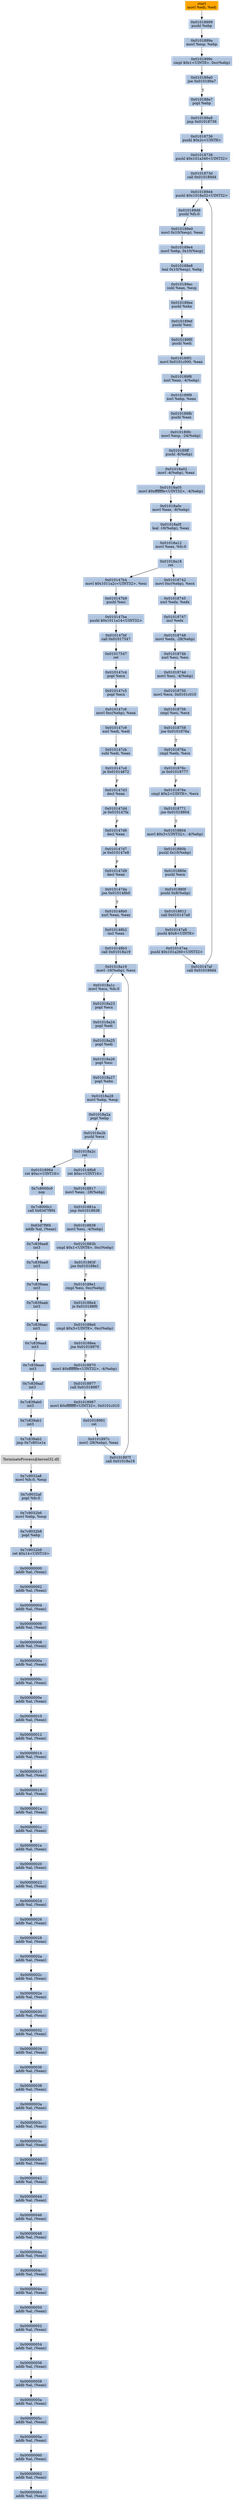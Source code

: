 digraph G {
node[shape=rectangle,style=filled,fillcolor=lightsteelblue,color=lightsteelblue]
bgcolor="transparent"
a0x01018997movl_edi_edi[label="start\nmovl %edi, %edi",color="lightgrey",fillcolor="orange"];
a0x01018999pushl_ebp[label="0x01018999\npushl %ebp"];
a0x0101899amovl_esp_ebp[label="0x0101899a\nmovl %esp, %ebp"];
a0x0101899ccmpl_0x1UINT8_0xcebp_[label="0x0101899c\ncmpl $0x1<UINT8>, 0xc(%ebp)"];
a0x010189a0jne_0x010189a7[label="0x010189a0\njne 0x010189a7"];
a0x010189a7popl_ebp[label="0x010189a7\npopl %ebp"];
a0x010189a8jmp_0x01018736[label="0x010189a8\njmp 0x01018736"];
a0x01018736pushl_0x2cUINT8[label="0x01018736\npushl $0x2c<UINT8>"];
a0x01018738pushl_0x101a340UINT32[label="0x01018738\npushl $0x101a340<UINT32>"];
a0x0101873dcall_0x010189d4[label="0x0101873d\ncall 0x010189d4"];
a0x010189d4pushl_0x1018a32UINT32[label="0x010189d4\npushl $0x1018a32<UINT32>"];
a0x010189d9pushl_fs_0[label="0x010189d9\npushl %fs:0"];
a0x010189e0movl_0x10esp__eax[label="0x010189e0\nmovl 0x10(%esp), %eax"];
a0x010189e4movl_ebp_0x10esp_[label="0x010189e4\nmovl %ebp, 0x10(%esp)"];
a0x010189e8leal_0x10esp__ebp[label="0x010189e8\nleal 0x10(%esp), %ebp"];
a0x010189ecsubl_eax_esp[label="0x010189ec\nsubl %eax, %esp"];
a0x010189eepushl_ebx[label="0x010189ee\npushl %ebx"];
a0x010189efpushl_esi[label="0x010189ef\npushl %esi"];
a0x010189f0pushl_edi[label="0x010189f0\npushl %edi"];
a0x010189f1movl_0x0101c000_eax[label="0x010189f1\nmovl 0x0101c000, %eax"];
a0x010189f6xorl_eax__4ebp_[label="0x010189f6\nxorl %eax, -4(%ebp)"];
a0x010189f9xorl_ebp_eax[label="0x010189f9\nxorl %ebp, %eax"];
a0x010189fbpushl_eax[label="0x010189fb\npushl %eax"];
a0x010189fcmovl_esp__24ebp_[label="0x010189fc\nmovl %esp, -24(%ebp)"];
a0x010189ffpushl__8ebp_[label="0x010189ff\npushl -8(%ebp)"];
a0x01018a02movl__4ebp__eax[label="0x01018a02\nmovl -4(%ebp), %eax"];
a0x01018a05movl_0xfffffffeUINT32__4ebp_[label="0x01018a05\nmovl $0xfffffffe<UINT32>, -4(%ebp)"];
a0x01018a0cmovl_eax__8ebp_[label="0x01018a0c\nmovl %eax, -8(%ebp)"];
a0x01018a0fleal__16ebp__eax[label="0x01018a0f\nleal -16(%ebp), %eax"];
a0x01018a12movl_eax_fs_0[label="0x01018a12\nmovl %eax, %fs:0"];
a0x01018a18ret[label="0x01018a18\nret"];
a0x01018742movl_0xcebp__ecx[label="0x01018742\nmovl 0xc(%ebp), %ecx"];
a0x01018745xorl_edx_edx[label="0x01018745\nxorl %edx, %edx"];
a0x01018747incl_edx[label="0x01018747\nincl %edx"];
a0x01018748movl_edx__28ebp_[label="0x01018748\nmovl %edx, -28(%ebp)"];
a0x0101874bxorl_esi_esi[label="0x0101874b\nxorl %esi, %esi"];
a0x0101874dmovl_esi__4ebp_[label="0x0101874d\nmovl %esi, -4(%ebp)"];
a0x01018750movl_ecx_0x0101c010[label="0x01018750\nmovl %ecx, 0x0101c010"];
a0x01018756cmpl_esi_ecx[label="0x01018756\ncmpl %esi, %ecx"];
a0x01018758jne_0x0101876a[label="0x01018758\njne 0x0101876a"];
a0x0101876acmpl_edx_ecx[label="0x0101876a\ncmpl %edx, %ecx"];
a0x0101876cje_0x01018777[label="0x0101876c\nje 0x01018777"];
a0x0101876ecmpl_0x2UINT8_ecx[label="0x0101876e\ncmpl $0x2<UINT8>, %ecx"];
a0x01018771jne_0x01018804[label="0x01018771\njne 0x01018804"];
a0x01018804movl_0x3UINT32__4ebp_[label="0x01018804\nmovl $0x3<UINT32>, -4(%ebp)"];
a0x0101880bpushl_0x10ebp_[label="0x0101880b\npushl 0x10(%ebp)"];
a0x0101880epushl_ecx[label="0x0101880e\npushl %ecx"];
a0x0101880fpushl_0x8ebp_[label="0x0101880f\npushl 0x8(%ebp)"];
a0x01018812call_0x010147a8[label="0x01018812\ncall 0x010147a8"];
a0x010147a8pushl_0x8UINT8[label="0x010147a8\npushl $0x8<UINT8>"];
a0x010147aapushl_0x101a260UINT32[label="0x010147aa\npushl $0x101a260<UINT32>"];
a0x010147afcall_0x010189d4[label="0x010147af\ncall 0x010189d4"];
a0x010147b4movl_0x1011a2cUINT32_esi[label="0x010147b4\nmovl $0x1011a2c<UINT32>, %esi"];
a0x010147b9pushl_esi[label="0x010147b9\npushl %esi"];
a0x010147bapushl_0x1011a14UINT32[label="0x010147ba\npushl $0x1011a14<UINT32>"];
a0x010147bfcall_0x01017547[label="0x010147bf\ncall 0x01017547"];
a0x01017547ret[label="0x01017547\nret"];
a0x010147c4popl_ecx[label="0x010147c4\npopl %ecx"];
a0x010147c5popl_ecx[label="0x010147c5\npopl %ecx"];
a0x010147c6movl_0xcebp__eax[label="0x010147c6\nmovl 0xc(%ebp), %eax"];
a0x010147c9xorl_edi_edi[label="0x010147c9\nxorl %edi, %edi"];
a0x010147cbsubl_edi_eax[label="0x010147cb\nsubl %edi, %eax"];
a0x010147cdje_0x01014872[label="0x010147cd\nje 0x01014872"];
a0x010147d3decl_eax[label="0x010147d3\ndecl %eax"];
a0x010147d4je_0x010147fa[label="0x010147d4\nje 0x010147fa"];
a0x010147d6decl_eax[label="0x010147d6\ndecl %eax"];
a0x010147d7je_0x010147e8[label="0x010147d7\nje 0x010147e8"];
a0x010147d9decl_eax[label="0x010147d9\ndecl %eax"];
a0x010147dajne_0x010148b0[label="0x010147da\njne 0x010148b0"];
a0x010148b0xorl_eax_eax[label="0x010148b0\nxorl %eax, %eax"];
a0x010148b2incl_eax[label="0x010148b2\nincl %eax"];
a0x010148b3call_0x01018a19[label="0x010148b3\ncall 0x01018a19"];
a0x01018a19movl__16ebp__ecx[label="0x01018a19\nmovl -16(%ebp), %ecx"];
a0x01018a1cmovl_ecx_fs_0[label="0x01018a1c\nmovl %ecx, %fs:0"];
a0x01018a23popl_ecx[label="0x01018a23\npopl %ecx"];
a0x01018a24popl_edi[label="0x01018a24\npopl %edi"];
a0x01018a25popl_edi[label="0x01018a25\npopl %edi"];
a0x01018a26popl_esi[label="0x01018a26\npopl %esi"];
a0x01018a27popl_ebx[label="0x01018a27\npopl %ebx"];
a0x01018a28movl_ebp_esp[label="0x01018a28\nmovl %ebp, %esp"];
a0x01018a2apopl_ebp[label="0x01018a2a\npopl %ebp"];
a0x01018a2bpushl_ecx[label="0x01018a2b\npushl %ecx"];
a0x01018a2cret[label="0x01018a2c\nret"];
a0x010148b8ret_0xcUINT16[label="0x010148b8\nret $0xc<UINT16>"];
a0x01018817movl_eax__28ebp_[label="0x01018817\nmovl %eax, -28(%ebp)"];
a0x0101881ajmp_0x01018838[label="0x0101881a\njmp 0x01018838"];
a0x01018838movl_esi__4ebp_[label="0x01018838\nmovl %esi, -4(%ebp)"];
a0x0101883bcmpl_0x1UINT8_0xcebp_[label="0x0101883b\ncmpl $0x1<UINT8>, 0xc(%ebp)"];
a0x0101883fjne_0x010188e1[label="0x0101883f\njne 0x010188e1"];
a0x010188e1cmpl_esi_0xcebp_[label="0x010188e1\ncmpl %esi, 0xc(%ebp)"];
a0x010188e4je_0x010188f0[label="0x010188e4\nje 0x010188f0"];
a0x010188e6cmpl_0x3UINT8_0xcebp_[label="0x010188e6\ncmpl $0x3<UINT8>, 0xc(%ebp)"];
a0x010188eajne_0x01018970[label="0x010188ea\njne 0x01018970"];
a0x01018970movl_0xfffffffeUINT32__4ebp_[label="0x01018970\nmovl $0xfffffffe<UINT32>, -4(%ebp)"];
a0x01018977call_0x01018987[label="0x01018977\ncall 0x01018987"];
a0x01018987movl_0xffffffffUINT32_0x0101c010[label="0x01018987\nmovl $0xffffffff<UINT32>, 0x0101c010"];
a0x01018991ret[label="0x01018991\nret"];
a0x0101897cmovl__28ebp__eax[label="0x0101897c\nmovl -28(%ebp), %eax"];
a0x0101897fcall_0x01018a19[label="0x0101897f\ncall 0x01018a19"];
a0x01018984ret_0xcUINT16[label="0x01018984\nret $0xc<UINT16>"];
a0x7c8000c0nop_[label="0x7c8000c0\nnop "];
a0x7c8000c1call_0x63d7f9f4[label="0x7c8000c1\ncall 0x63d7f9f4"];
a0x63d7f9f4addb_al_eax_[label="0x63d7f9f4\naddb %al, (%eax)"];
a0x7c839aa8int3_[label="0x7c839aa8\nint3 "];
a0x7c839aa9int3_[label="0x7c839aa9\nint3 "];
a0x7c839aaaint3_[label="0x7c839aaa\nint3 "];
a0x7c839aabint3_[label="0x7c839aab\nint3 "];
a0x7c839aacint3_[label="0x7c839aac\nint3 "];
a0x7c839aadint3_[label="0x7c839aad\nint3 "];
a0x7c839aaeint3_[label="0x7c839aae\nint3 "];
a0x7c839aafint3_[label="0x7c839aaf\nint3 "];
a0x7c839ab0int3_[label="0x7c839ab0\nint3 "];
a0x7c839ab1int3_[label="0x7c839ab1\nint3 "];
a0x7c839ab2jmp_0x7c801e1a[label="0x7c839ab2\njmp 0x7c801e1a"];
TerminateProcess_kernel32_dll[label="TerminateProcess@kernel32.dll",color="lightgrey",fillcolor="lightgrey"];
a0x7c9032a8movl_fs_0_esp[label="0x7c9032a8\nmovl %fs:0, %esp"];
a0x7c9032afpopl_fs_0[label="0x7c9032af\npopl %fs:0"];
a0x7c9032b6movl_ebp_esp[label="0x7c9032b6\nmovl %ebp, %esp"];
a0x7c9032b8popl_ebp[label="0x7c9032b8\npopl %ebp"];
a0x7c9032b9ret_0x14UINT16[label="0x7c9032b9\nret $0x14<UINT16>"];
a0x00000000addb_al_eax_[label="0x00000000\naddb %al, (%eax)"];
a0x00000002addb_al_eax_[label="0x00000002\naddb %al, (%eax)"];
a0x00000004addb_al_eax_[label="0x00000004\naddb %al, (%eax)"];
a0x00000006addb_al_eax_[label="0x00000006\naddb %al, (%eax)"];
a0x00000008addb_al_eax_[label="0x00000008\naddb %al, (%eax)"];
a0x0000000aaddb_al_eax_[label="0x0000000a\naddb %al, (%eax)"];
a0x0000000caddb_al_eax_[label="0x0000000c\naddb %al, (%eax)"];
a0x0000000eaddb_al_eax_[label="0x0000000e\naddb %al, (%eax)"];
a0x00000010addb_al_eax_[label="0x00000010\naddb %al, (%eax)"];
a0x00000012addb_al_eax_[label="0x00000012\naddb %al, (%eax)"];
a0x00000014addb_al_eax_[label="0x00000014\naddb %al, (%eax)"];
a0x00000016addb_al_eax_[label="0x00000016\naddb %al, (%eax)"];
a0x00000018addb_al_eax_[label="0x00000018\naddb %al, (%eax)"];
a0x0000001aaddb_al_eax_[label="0x0000001a\naddb %al, (%eax)"];
a0x0000001caddb_al_eax_[label="0x0000001c\naddb %al, (%eax)"];
a0x0000001eaddb_al_eax_[label="0x0000001e\naddb %al, (%eax)"];
a0x00000020addb_al_eax_[label="0x00000020\naddb %al, (%eax)"];
a0x00000022addb_al_eax_[label="0x00000022\naddb %al, (%eax)"];
a0x00000024addb_al_eax_[label="0x00000024\naddb %al, (%eax)"];
a0x00000026addb_al_eax_[label="0x00000026\naddb %al, (%eax)"];
a0x00000028addb_al_eax_[label="0x00000028\naddb %al, (%eax)"];
a0x0000002aaddb_al_eax_[label="0x0000002a\naddb %al, (%eax)"];
a0x0000002caddb_al_eax_[label="0x0000002c\naddb %al, (%eax)"];
a0x0000002eaddb_al_eax_[label="0x0000002e\naddb %al, (%eax)"];
a0x00000030addb_al_eax_[label="0x00000030\naddb %al, (%eax)"];
a0x00000032addb_al_eax_[label="0x00000032\naddb %al, (%eax)"];
a0x00000034addb_al_eax_[label="0x00000034\naddb %al, (%eax)"];
a0x00000036addb_al_eax_[label="0x00000036\naddb %al, (%eax)"];
a0x00000038addb_al_eax_[label="0x00000038\naddb %al, (%eax)"];
a0x0000003aaddb_al_eax_[label="0x0000003a\naddb %al, (%eax)"];
a0x0000003caddb_al_eax_[label="0x0000003c\naddb %al, (%eax)"];
a0x0000003eaddb_al_eax_[label="0x0000003e\naddb %al, (%eax)"];
a0x00000040addb_al_eax_[label="0x00000040\naddb %al, (%eax)"];
a0x00000042addb_al_eax_[label="0x00000042\naddb %al, (%eax)"];
a0x00000044addb_al_eax_[label="0x00000044\naddb %al, (%eax)"];
a0x00000046addb_al_eax_[label="0x00000046\naddb %al, (%eax)"];
a0x00000048addb_al_eax_[label="0x00000048\naddb %al, (%eax)"];
a0x0000004aaddb_al_eax_[label="0x0000004a\naddb %al, (%eax)"];
a0x0000004caddb_al_eax_[label="0x0000004c\naddb %al, (%eax)"];
a0x0000004eaddb_al_eax_[label="0x0000004e\naddb %al, (%eax)"];
a0x00000050addb_al_eax_[label="0x00000050\naddb %al, (%eax)"];
a0x00000052addb_al_eax_[label="0x00000052\naddb %al, (%eax)"];
a0x00000054addb_al_eax_[label="0x00000054\naddb %al, (%eax)"];
a0x00000056addb_al_eax_[label="0x00000056\naddb %al, (%eax)"];
a0x00000058addb_al_eax_[label="0x00000058\naddb %al, (%eax)"];
a0x0000005aaddb_al_eax_[label="0x0000005a\naddb %al, (%eax)"];
a0x0000005caddb_al_eax_[label="0x0000005c\naddb %al, (%eax)"];
a0x0000005eaddb_al_eax_[label="0x0000005e\naddb %al, (%eax)"];
a0x00000060addb_al_eax_[label="0x00000060\naddb %al, (%eax)"];
a0x00000062addb_al_eax_[label="0x00000062\naddb %al, (%eax)"];
a0x00000064addb_al_eax_[label="0x00000064\naddb %al, (%eax)"];
a0x01018997movl_edi_edi -> a0x01018999pushl_ebp [color="#000000"];
a0x01018999pushl_ebp -> a0x0101899amovl_esp_ebp [color="#000000"];
a0x0101899amovl_esp_ebp -> a0x0101899ccmpl_0x1UINT8_0xcebp_ [color="#000000"];
a0x0101899ccmpl_0x1UINT8_0xcebp_ -> a0x010189a0jne_0x010189a7 [color="#000000"];
a0x010189a0jne_0x010189a7 -> a0x010189a7popl_ebp [color="#000000",label="T"];
a0x010189a7popl_ebp -> a0x010189a8jmp_0x01018736 [color="#000000"];
a0x010189a8jmp_0x01018736 -> a0x01018736pushl_0x2cUINT8 [color="#000000"];
a0x01018736pushl_0x2cUINT8 -> a0x01018738pushl_0x101a340UINT32 [color="#000000"];
a0x01018738pushl_0x101a340UINT32 -> a0x0101873dcall_0x010189d4 [color="#000000"];
a0x0101873dcall_0x010189d4 -> a0x010189d4pushl_0x1018a32UINT32 [color="#000000"];
a0x010189d4pushl_0x1018a32UINT32 -> a0x010189d9pushl_fs_0 [color="#000000"];
a0x010189d9pushl_fs_0 -> a0x010189e0movl_0x10esp__eax [color="#000000"];
a0x010189e0movl_0x10esp__eax -> a0x010189e4movl_ebp_0x10esp_ [color="#000000"];
a0x010189e4movl_ebp_0x10esp_ -> a0x010189e8leal_0x10esp__ebp [color="#000000"];
a0x010189e8leal_0x10esp__ebp -> a0x010189ecsubl_eax_esp [color="#000000"];
a0x010189ecsubl_eax_esp -> a0x010189eepushl_ebx [color="#000000"];
a0x010189eepushl_ebx -> a0x010189efpushl_esi [color="#000000"];
a0x010189efpushl_esi -> a0x010189f0pushl_edi [color="#000000"];
a0x010189f0pushl_edi -> a0x010189f1movl_0x0101c000_eax [color="#000000"];
a0x010189f1movl_0x0101c000_eax -> a0x010189f6xorl_eax__4ebp_ [color="#000000"];
a0x010189f6xorl_eax__4ebp_ -> a0x010189f9xorl_ebp_eax [color="#000000"];
a0x010189f9xorl_ebp_eax -> a0x010189fbpushl_eax [color="#000000"];
a0x010189fbpushl_eax -> a0x010189fcmovl_esp__24ebp_ [color="#000000"];
a0x010189fcmovl_esp__24ebp_ -> a0x010189ffpushl__8ebp_ [color="#000000"];
a0x010189ffpushl__8ebp_ -> a0x01018a02movl__4ebp__eax [color="#000000"];
a0x01018a02movl__4ebp__eax -> a0x01018a05movl_0xfffffffeUINT32__4ebp_ [color="#000000"];
a0x01018a05movl_0xfffffffeUINT32__4ebp_ -> a0x01018a0cmovl_eax__8ebp_ [color="#000000"];
a0x01018a0cmovl_eax__8ebp_ -> a0x01018a0fleal__16ebp__eax [color="#000000"];
a0x01018a0fleal__16ebp__eax -> a0x01018a12movl_eax_fs_0 [color="#000000"];
a0x01018a12movl_eax_fs_0 -> a0x01018a18ret [color="#000000"];
a0x01018a18ret -> a0x01018742movl_0xcebp__ecx [color="#000000"];
a0x01018742movl_0xcebp__ecx -> a0x01018745xorl_edx_edx [color="#000000"];
a0x01018745xorl_edx_edx -> a0x01018747incl_edx [color="#000000"];
a0x01018747incl_edx -> a0x01018748movl_edx__28ebp_ [color="#000000"];
a0x01018748movl_edx__28ebp_ -> a0x0101874bxorl_esi_esi [color="#000000"];
a0x0101874bxorl_esi_esi -> a0x0101874dmovl_esi__4ebp_ [color="#000000"];
a0x0101874dmovl_esi__4ebp_ -> a0x01018750movl_ecx_0x0101c010 [color="#000000"];
a0x01018750movl_ecx_0x0101c010 -> a0x01018756cmpl_esi_ecx [color="#000000"];
a0x01018756cmpl_esi_ecx -> a0x01018758jne_0x0101876a [color="#000000"];
a0x01018758jne_0x0101876a -> a0x0101876acmpl_edx_ecx [color="#000000",label="T"];
a0x0101876acmpl_edx_ecx -> a0x0101876cje_0x01018777 [color="#000000"];
a0x0101876cje_0x01018777 -> a0x0101876ecmpl_0x2UINT8_ecx [color="#000000",label="F"];
a0x0101876ecmpl_0x2UINT8_ecx -> a0x01018771jne_0x01018804 [color="#000000"];
a0x01018771jne_0x01018804 -> a0x01018804movl_0x3UINT32__4ebp_ [color="#000000",label="T"];
a0x01018804movl_0x3UINT32__4ebp_ -> a0x0101880bpushl_0x10ebp_ [color="#000000"];
a0x0101880bpushl_0x10ebp_ -> a0x0101880epushl_ecx [color="#000000"];
a0x0101880epushl_ecx -> a0x0101880fpushl_0x8ebp_ [color="#000000"];
a0x0101880fpushl_0x8ebp_ -> a0x01018812call_0x010147a8 [color="#000000"];
a0x01018812call_0x010147a8 -> a0x010147a8pushl_0x8UINT8 [color="#000000"];
a0x010147a8pushl_0x8UINT8 -> a0x010147aapushl_0x101a260UINT32 [color="#000000"];
a0x010147aapushl_0x101a260UINT32 -> a0x010147afcall_0x010189d4 [color="#000000"];
a0x010147afcall_0x010189d4 -> a0x010189d4pushl_0x1018a32UINT32 [color="#000000"];
a0x01018a18ret -> a0x010147b4movl_0x1011a2cUINT32_esi [color="#000000"];
a0x010147b4movl_0x1011a2cUINT32_esi -> a0x010147b9pushl_esi [color="#000000"];
a0x010147b9pushl_esi -> a0x010147bapushl_0x1011a14UINT32 [color="#000000"];
a0x010147bapushl_0x1011a14UINT32 -> a0x010147bfcall_0x01017547 [color="#000000"];
a0x010147bfcall_0x01017547 -> a0x01017547ret [color="#000000"];
a0x01017547ret -> a0x010147c4popl_ecx [color="#000000"];
a0x010147c4popl_ecx -> a0x010147c5popl_ecx [color="#000000"];
a0x010147c5popl_ecx -> a0x010147c6movl_0xcebp__eax [color="#000000"];
a0x010147c6movl_0xcebp__eax -> a0x010147c9xorl_edi_edi [color="#000000"];
a0x010147c9xorl_edi_edi -> a0x010147cbsubl_edi_eax [color="#000000"];
a0x010147cbsubl_edi_eax -> a0x010147cdje_0x01014872 [color="#000000"];
a0x010147cdje_0x01014872 -> a0x010147d3decl_eax [color="#000000",label="F"];
a0x010147d3decl_eax -> a0x010147d4je_0x010147fa [color="#000000"];
a0x010147d4je_0x010147fa -> a0x010147d6decl_eax [color="#000000",label="F"];
a0x010147d6decl_eax -> a0x010147d7je_0x010147e8 [color="#000000"];
a0x010147d7je_0x010147e8 -> a0x010147d9decl_eax [color="#000000",label="F"];
a0x010147d9decl_eax -> a0x010147dajne_0x010148b0 [color="#000000"];
a0x010147dajne_0x010148b0 -> a0x010148b0xorl_eax_eax [color="#000000",label="T"];
a0x010148b0xorl_eax_eax -> a0x010148b2incl_eax [color="#000000"];
a0x010148b2incl_eax -> a0x010148b3call_0x01018a19 [color="#000000"];
a0x010148b3call_0x01018a19 -> a0x01018a19movl__16ebp__ecx [color="#000000"];
a0x01018a19movl__16ebp__ecx -> a0x01018a1cmovl_ecx_fs_0 [color="#000000"];
a0x01018a1cmovl_ecx_fs_0 -> a0x01018a23popl_ecx [color="#000000"];
a0x01018a23popl_ecx -> a0x01018a24popl_edi [color="#000000"];
a0x01018a24popl_edi -> a0x01018a25popl_edi [color="#000000"];
a0x01018a25popl_edi -> a0x01018a26popl_esi [color="#000000"];
a0x01018a26popl_esi -> a0x01018a27popl_ebx [color="#000000"];
a0x01018a27popl_ebx -> a0x01018a28movl_ebp_esp [color="#000000"];
a0x01018a28movl_ebp_esp -> a0x01018a2apopl_ebp [color="#000000"];
a0x01018a2apopl_ebp -> a0x01018a2bpushl_ecx [color="#000000"];
a0x01018a2bpushl_ecx -> a0x01018a2cret [color="#000000"];
a0x01018a2cret -> a0x010148b8ret_0xcUINT16 [color="#000000"];
a0x010148b8ret_0xcUINT16 -> a0x01018817movl_eax__28ebp_ [color="#000000"];
a0x01018817movl_eax__28ebp_ -> a0x0101881ajmp_0x01018838 [color="#000000"];
a0x0101881ajmp_0x01018838 -> a0x01018838movl_esi__4ebp_ [color="#000000"];
a0x01018838movl_esi__4ebp_ -> a0x0101883bcmpl_0x1UINT8_0xcebp_ [color="#000000"];
a0x0101883bcmpl_0x1UINT8_0xcebp_ -> a0x0101883fjne_0x010188e1 [color="#000000"];
a0x0101883fjne_0x010188e1 -> a0x010188e1cmpl_esi_0xcebp_ [color="#000000",label="T"];
a0x010188e1cmpl_esi_0xcebp_ -> a0x010188e4je_0x010188f0 [color="#000000"];
a0x010188e4je_0x010188f0 -> a0x010188e6cmpl_0x3UINT8_0xcebp_ [color="#000000",label="F"];
a0x010188e6cmpl_0x3UINT8_0xcebp_ -> a0x010188eajne_0x01018970 [color="#000000"];
a0x010188eajne_0x01018970 -> a0x01018970movl_0xfffffffeUINT32__4ebp_ [color="#000000",label="T"];
a0x01018970movl_0xfffffffeUINT32__4ebp_ -> a0x01018977call_0x01018987 [color="#000000"];
a0x01018977call_0x01018987 -> a0x01018987movl_0xffffffffUINT32_0x0101c010 [color="#000000"];
a0x01018987movl_0xffffffffUINT32_0x0101c010 -> a0x01018991ret [color="#000000"];
a0x01018991ret -> a0x0101897cmovl__28ebp__eax [color="#000000"];
a0x0101897cmovl__28ebp__eax -> a0x0101897fcall_0x01018a19 [color="#000000"];
a0x0101897fcall_0x01018a19 -> a0x01018a19movl__16ebp__ecx [color="#000000"];
a0x01018a2cret -> a0x01018984ret_0xcUINT16 [color="#000000"];
a0x01018984ret_0xcUINT16 -> a0x7c8000c0nop_ [color="#000000"];
a0x7c8000c0nop_ -> a0x7c8000c1call_0x63d7f9f4 [color="#000000"];
a0x7c8000c1call_0x63d7f9f4 -> a0x63d7f9f4addb_al_eax_ [color="#000000"];
a0x63d7f9f4addb_al_eax_ -> a0x7c839aa8int3_ [color="#000000"];
a0x7c839aa8int3_ -> a0x7c839aa9int3_ [color="#000000"];
a0x7c839aa9int3_ -> a0x7c839aaaint3_ [color="#000000"];
a0x7c839aaaint3_ -> a0x7c839aabint3_ [color="#000000"];
a0x7c839aabint3_ -> a0x7c839aacint3_ [color="#000000"];
a0x7c839aacint3_ -> a0x7c839aadint3_ [color="#000000"];
a0x7c839aadint3_ -> a0x7c839aaeint3_ [color="#000000"];
a0x7c839aaeint3_ -> a0x7c839aafint3_ [color="#000000"];
a0x7c839aafint3_ -> a0x7c839ab0int3_ [color="#000000"];
a0x7c839ab0int3_ -> a0x7c839ab1int3_ [color="#000000"];
a0x7c839ab1int3_ -> a0x7c839ab2jmp_0x7c801e1a [color="#000000"];
a0x7c839ab2jmp_0x7c801e1a -> TerminateProcess_kernel32_dll [color="#000000"];
TerminateProcess_kernel32_dll -> a0x7c9032a8movl_fs_0_esp [color="#000000"];
a0x7c9032a8movl_fs_0_esp -> a0x7c9032afpopl_fs_0 [color="#000000"];
a0x7c9032afpopl_fs_0 -> a0x7c9032b6movl_ebp_esp [color="#000000"];
a0x7c9032b6movl_ebp_esp -> a0x7c9032b8popl_ebp [color="#000000"];
a0x7c9032b8popl_ebp -> a0x7c9032b9ret_0x14UINT16 [color="#000000"];
a0x7c9032b9ret_0x14UINT16 -> a0x00000000addb_al_eax_ [color="#000000"];
a0x00000000addb_al_eax_ -> a0x00000002addb_al_eax_ [color="#000000"];
a0x00000002addb_al_eax_ -> a0x00000004addb_al_eax_ [color="#000000"];
a0x00000004addb_al_eax_ -> a0x00000006addb_al_eax_ [color="#000000"];
a0x00000006addb_al_eax_ -> a0x00000008addb_al_eax_ [color="#000000"];
a0x00000008addb_al_eax_ -> a0x0000000aaddb_al_eax_ [color="#000000"];
a0x0000000aaddb_al_eax_ -> a0x0000000caddb_al_eax_ [color="#000000"];
a0x0000000caddb_al_eax_ -> a0x0000000eaddb_al_eax_ [color="#000000"];
a0x0000000eaddb_al_eax_ -> a0x00000010addb_al_eax_ [color="#000000"];
a0x00000010addb_al_eax_ -> a0x00000012addb_al_eax_ [color="#000000"];
a0x00000012addb_al_eax_ -> a0x00000014addb_al_eax_ [color="#000000"];
a0x00000014addb_al_eax_ -> a0x00000016addb_al_eax_ [color="#000000"];
a0x00000016addb_al_eax_ -> a0x00000018addb_al_eax_ [color="#000000"];
a0x00000018addb_al_eax_ -> a0x0000001aaddb_al_eax_ [color="#000000"];
a0x0000001aaddb_al_eax_ -> a0x0000001caddb_al_eax_ [color="#000000"];
a0x0000001caddb_al_eax_ -> a0x0000001eaddb_al_eax_ [color="#000000"];
a0x0000001eaddb_al_eax_ -> a0x00000020addb_al_eax_ [color="#000000"];
a0x00000020addb_al_eax_ -> a0x00000022addb_al_eax_ [color="#000000"];
a0x00000022addb_al_eax_ -> a0x00000024addb_al_eax_ [color="#000000"];
a0x00000024addb_al_eax_ -> a0x00000026addb_al_eax_ [color="#000000"];
a0x00000026addb_al_eax_ -> a0x00000028addb_al_eax_ [color="#000000"];
a0x00000028addb_al_eax_ -> a0x0000002aaddb_al_eax_ [color="#000000"];
a0x0000002aaddb_al_eax_ -> a0x0000002caddb_al_eax_ [color="#000000"];
a0x0000002caddb_al_eax_ -> a0x0000002eaddb_al_eax_ [color="#000000"];
a0x0000002eaddb_al_eax_ -> a0x00000030addb_al_eax_ [color="#000000"];
a0x00000030addb_al_eax_ -> a0x00000032addb_al_eax_ [color="#000000"];
a0x00000032addb_al_eax_ -> a0x00000034addb_al_eax_ [color="#000000"];
a0x00000034addb_al_eax_ -> a0x00000036addb_al_eax_ [color="#000000"];
a0x00000036addb_al_eax_ -> a0x00000038addb_al_eax_ [color="#000000"];
a0x00000038addb_al_eax_ -> a0x0000003aaddb_al_eax_ [color="#000000"];
a0x0000003aaddb_al_eax_ -> a0x0000003caddb_al_eax_ [color="#000000"];
a0x0000003caddb_al_eax_ -> a0x0000003eaddb_al_eax_ [color="#000000"];
a0x0000003eaddb_al_eax_ -> a0x00000040addb_al_eax_ [color="#000000"];
a0x00000040addb_al_eax_ -> a0x00000042addb_al_eax_ [color="#000000"];
a0x00000042addb_al_eax_ -> a0x00000044addb_al_eax_ [color="#000000"];
a0x00000044addb_al_eax_ -> a0x00000046addb_al_eax_ [color="#000000"];
a0x00000046addb_al_eax_ -> a0x00000048addb_al_eax_ [color="#000000"];
a0x00000048addb_al_eax_ -> a0x0000004aaddb_al_eax_ [color="#000000"];
a0x0000004aaddb_al_eax_ -> a0x0000004caddb_al_eax_ [color="#000000"];
a0x0000004caddb_al_eax_ -> a0x0000004eaddb_al_eax_ [color="#000000"];
a0x0000004eaddb_al_eax_ -> a0x00000050addb_al_eax_ [color="#000000"];
a0x00000050addb_al_eax_ -> a0x00000052addb_al_eax_ [color="#000000"];
a0x00000052addb_al_eax_ -> a0x00000054addb_al_eax_ [color="#000000"];
a0x00000054addb_al_eax_ -> a0x00000056addb_al_eax_ [color="#000000"];
a0x00000056addb_al_eax_ -> a0x00000058addb_al_eax_ [color="#000000"];
a0x00000058addb_al_eax_ -> a0x0000005aaddb_al_eax_ [color="#000000"];
a0x0000005aaddb_al_eax_ -> a0x0000005caddb_al_eax_ [color="#000000"];
a0x0000005caddb_al_eax_ -> a0x0000005eaddb_al_eax_ [color="#000000"];
a0x0000005eaddb_al_eax_ -> a0x00000060addb_al_eax_ [color="#000000"];
a0x00000060addb_al_eax_ -> a0x00000062addb_al_eax_ [color="#000000"];
a0x00000062addb_al_eax_ -> a0x00000064addb_al_eax_ [color="#000000"];
}
